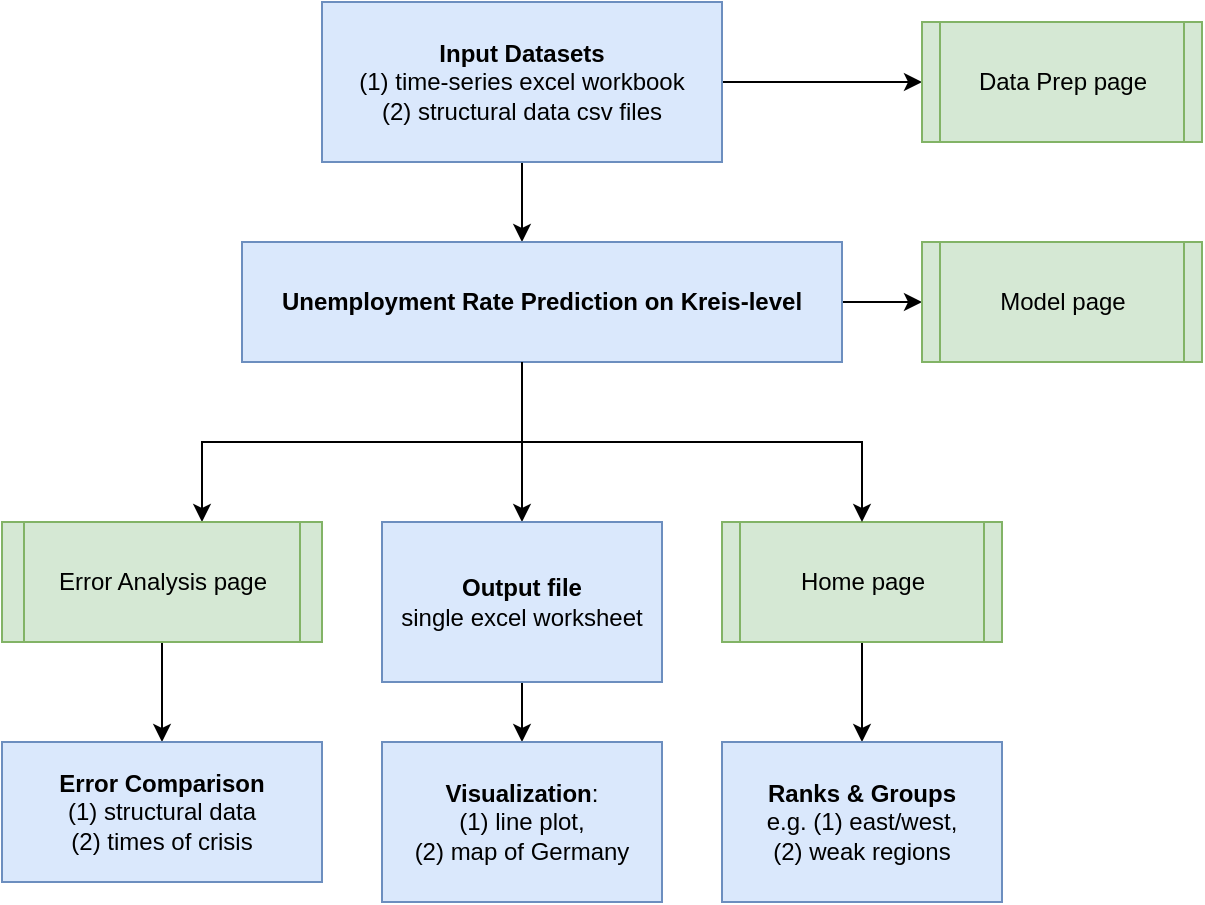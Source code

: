 <mxfile version="14.9.2" type="github">
  <diagram id="mPdl5edqqd5qtUg2jnDU" name="Page-1">
    <mxGraphModel dx="1101" dy="748" grid="1" gridSize="10" guides="1" tooltips="1" connect="1" arrows="1" fold="1" page="1" pageScale="1" pageWidth="850" pageHeight="1100" math="0" shadow="0">
      <root>
        <mxCell id="0" />
        <mxCell id="1" parent="0" />
        <mxCell id="emNx118aZLmtcNimyzTa-27" value="" style="edgeStyle=orthogonalEdgeStyle;rounded=0;orthogonalLoop=1;jettySize=auto;html=1;" edge="1" parent="1" source="emNx118aZLmtcNimyzTa-29" target="emNx118aZLmtcNimyzTa-30">
          <mxGeometry relative="1" as="geometry" />
        </mxCell>
        <mxCell id="emNx118aZLmtcNimyzTa-28" value="" style="edgeStyle=orthogonalEdgeStyle;rounded=0;orthogonalLoop=1;jettySize=auto;html=1;" edge="1" parent="1" source="emNx118aZLmtcNimyzTa-29" target="emNx118aZLmtcNimyzTa-33">
          <mxGeometry relative="1" as="geometry">
            <Array as="points">
              <mxPoint x="350" y="180" />
              <mxPoint x="350" y="180" />
            </Array>
          </mxGeometry>
        </mxCell>
        <mxCell id="emNx118aZLmtcNimyzTa-29" value="&lt;b&gt;Input Datasets&lt;/b&gt;&lt;br&gt;(1) time-series excel workbook&lt;br&gt;(2) structural data csv files" style="rounded=0;whiteSpace=wrap;html=1;fillColor=#dae8fc;strokeColor=#6c8ebf;" vertex="1" parent="1">
          <mxGeometry x="250" y="70" width="200" height="80" as="geometry" />
        </mxCell>
        <mxCell id="emNx118aZLmtcNimyzTa-30" value="Data Prep page" style="shape=process;whiteSpace=wrap;html=1;backgroundOutline=1;rounded=0;size=0.067;fillColor=#d5e8d4;strokeColor=#82b366;" vertex="1" parent="1">
          <mxGeometry x="550" y="80" width="140" height="60" as="geometry" />
        </mxCell>
        <mxCell id="emNx118aZLmtcNimyzTa-31" value="" style="edgeStyle=orthogonalEdgeStyle;rounded=0;orthogonalLoop=1;jettySize=auto;html=1;" edge="1" parent="1" source="emNx118aZLmtcNimyzTa-33" target="emNx118aZLmtcNimyzTa-35">
          <mxGeometry relative="1" as="geometry">
            <Array as="points">
              <mxPoint x="350" y="290" />
              <mxPoint x="190" y="290" />
            </Array>
          </mxGeometry>
        </mxCell>
        <mxCell id="emNx118aZLmtcNimyzTa-32" value="" style="edgeStyle=orthogonalEdgeStyle;rounded=0;orthogonalLoop=1;jettySize=auto;html=1;" edge="1" parent="1" source="emNx118aZLmtcNimyzTa-33" target="emNx118aZLmtcNimyzTa-43">
          <mxGeometry relative="1" as="geometry" />
        </mxCell>
        <mxCell id="emNx118aZLmtcNimyzTa-33" value="&lt;b&gt;Unemployment Rate Prediction on Kreis-level&lt;/b&gt;" style="rounded=0;whiteSpace=wrap;html=1;fillColor=#dae8fc;strokeColor=#6c8ebf;" vertex="1" parent="1">
          <mxGeometry x="210" y="190" width="300" height="60" as="geometry" />
        </mxCell>
        <mxCell id="emNx118aZLmtcNimyzTa-34" value="" style="edgeStyle=orthogonalEdgeStyle;rounded=0;orthogonalLoop=1;jettySize=auto;html=1;" edge="1" parent="1" source="emNx118aZLmtcNimyzTa-35" target="emNx118aZLmtcNimyzTa-44">
          <mxGeometry relative="1" as="geometry" />
        </mxCell>
        <mxCell id="emNx118aZLmtcNimyzTa-35" value="Error Analysis page" style="shape=process;whiteSpace=wrap;html=1;backgroundOutline=1;rounded=0;size=0.067;fillColor=#d5e8d4;strokeColor=#82b366;" vertex="1" parent="1">
          <mxGeometry x="90" y="330" width="160" height="60" as="geometry" />
        </mxCell>
        <mxCell id="emNx118aZLmtcNimyzTa-36" value="" style="edgeStyle=orthogonalEdgeStyle;rounded=0;orthogonalLoop=1;jettySize=auto;html=1;entryX=0.5;entryY=0;entryDx=0;entryDy=0;" edge="1" parent="1" target="emNx118aZLmtcNimyzTa-38">
          <mxGeometry relative="1" as="geometry">
            <mxPoint x="350" y="260" as="sourcePoint" />
            <mxPoint x="356" y="330" as="targetPoint" />
            <Array as="points">
              <mxPoint x="350" y="260" />
              <mxPoint x="350" y="260" />
            </Array>
          </mxGeometry>
        </mxCell>
        <mxCell id="emNx118aZLmtcNimyzTa-37" value="" style="edgeStyle=orthogonalEdgeStyle;rounded=0;orthogonalLoop=1;jettySize=auto;html=1;" edge="1" parent="1" source="emNx118aZLmtcNimyzTa-38" target="emNx118aZLmtcNimyzTa-42">
          <mxGeometry relative="1" as="geometry" />
        </mxCell>
        <mxCell id="emNx118aZLmtcNimyzTa-38" value="&lt;b&gt;Output file&lt;/b&gt;&lt;br&gt;single excel worksheet" style="rounded=0;whiteSpace=wrap;html=1;fillColor=#dae8fc;strokeColor=#6c8ebf;" vertex="1" parent="1">
          <mxGeometry x="280" y="330" width="140" height="80" as="geometry" />
        </mxCell>
        <mxCell id="emNx118aZLmtcNimyzTa-39" value="" style="edgeStyle=orthogonalEdgeStyle;rounded=0;orthogonalLoop=1;jettySize=auto;html=1;" edge="1" parent="1" source="emNx118aZLmtcNimyzTa-40" target="emNx118aZLmtcNimyzTa-45">
          <mxGeometry relative="1" as="geometry" />
        </mxCell>
        <mxCell id="emNx118aZLmtcNimyzTa-40" value="Home page" style="shape=process;whiteSpace=wrap;html=1;backgroundOutline=1;rounded=0;size=0.067;fillColor=#d5e8d4;strokeColor=#82b366;" vertex="1" parent="1">
          <mxGeometry x="450" y="330" width="140" height="60" as="geometry" />
        </mxCell>
        <mxCell id="emNx118aZLmtcNimyzTa-41" value="" style="edgeStyle=orthogonalEdgeStyle;rounded=0;orthogonalLoop=1;jettySize=auto;html=1;" edge="1" parent="1">
          <mxGeometry relative="1" as="geometry">
            <mxPoint x="350" y="250" as="sourcePoint" />
            <mxPoint x="520" y="330" as="targetPoint" />
            <Array as="points">
              <mxPoint x="350" y="290" />
              <mxPoint x="520" y="290" />
              <mxPoint x="520" y="330" />
            </Array>
          </mxGeometry>
        </mxCell>
        <mxCell id="emNx118aZLmtcNimyzTa-42" value="&lt;b&gt;Visualization&lt;/b&gt;:&lt;br&gt;(1) line plot,&lt;br&gt;(2) map of Germany" style="rounded=0;whiteSpace=wrap;html=1;fillColor=#dae8fc;strokeColor=#6c8ebf;" vertex="1" parent="1">
          <mxGeometry x="280" y="440" width="140" height="80" as="geometry" />
        </mxCell>
        <mxCell id="emNx118aZLmtcNimyzTa-43" value="Model page" style="shape=process;whiteSpace=wrap;html=1;backgroundOutline=1;rounded=0;size=0.067;fillColor=#d5e8d4;strokeColor=#82b366;" vertex="1" parent="1">
          <mxGeometry x="550" y="190" width="140" height="60" as="geometry" />
        </mxCell>
        <mxCell id="emNx118aZLmtcNimyzTa-44" value="&lt;b&gt;Error Comparison&lt;/b&gt;&lt;br&gt;(1) structural data&lt;br&gt;(2) times of crisis" style="whiteSpace=wrap;html=1;rounded=0;strokeColor=#6c8ebf;fillColor=#dae8fc;" vertex="1" parent="1">
          <mxGeometry x="90" y="440" width="160" height="70" as="geometry" />
        </mxCell>
        <mxCell id="emNx118aZLmtcNimyzTa-45" value="&lt;b&gt;Ranks &amp;amp; Groups&lt;br&gt;&lt;/b&gt;e.g. (1) east/west,&lt;br&gt;(2) weak regions" style="rounded=0;whiteSpace=wrap;html=1;fillColor=#dae8fc;strokeColor=#6c8ebf;" vertex="1" parent="1">
          <mxGeometry x="450" y="440" width="140" height="80" as="geometry" />
        </mxCell>
      </root>
    </mxGraphModel>
  </diagram>
</mxfile>
